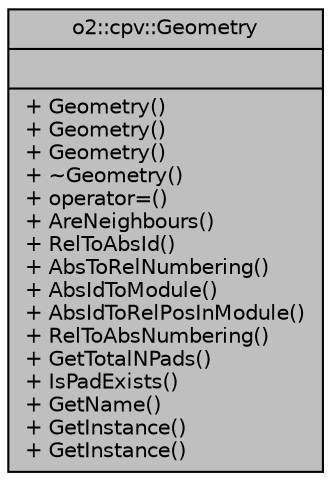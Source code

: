 digraph "o2::cpv::Geometry"
{
 // INTERACTIVE_SVG=YES
  bgcolor="transparent";
  edge [fontname="Helvetica",fontsize="10",labelfontname="Helvetica",labelfontsize="10"];
  node [fontname="Helvetica",fontsize="10",shape=record];
  Node1 [label="{o2::cpv::Geometry\n||+ Geometry()\l+ Geometry()\l+ Geometry()\l+ ~Geometry()\l+ operator=()\l+ AreNeighbours()\l+ RelToAbsId()\l+ AbsToRelNumbering()\l+ AbsIdToModule()\l+ AbsIdToRelPosInModule()\l+ RelToAbsNumbering()\l+ GetTotalNPads()\l+ IsPadExists()\l+ GetName()\l+ GetInstance()\l+ GetInstance()\l}",height=0.2,width=0.4,color="black", fillcolor="grey75", style="filled", fontcolor="black"];
}
